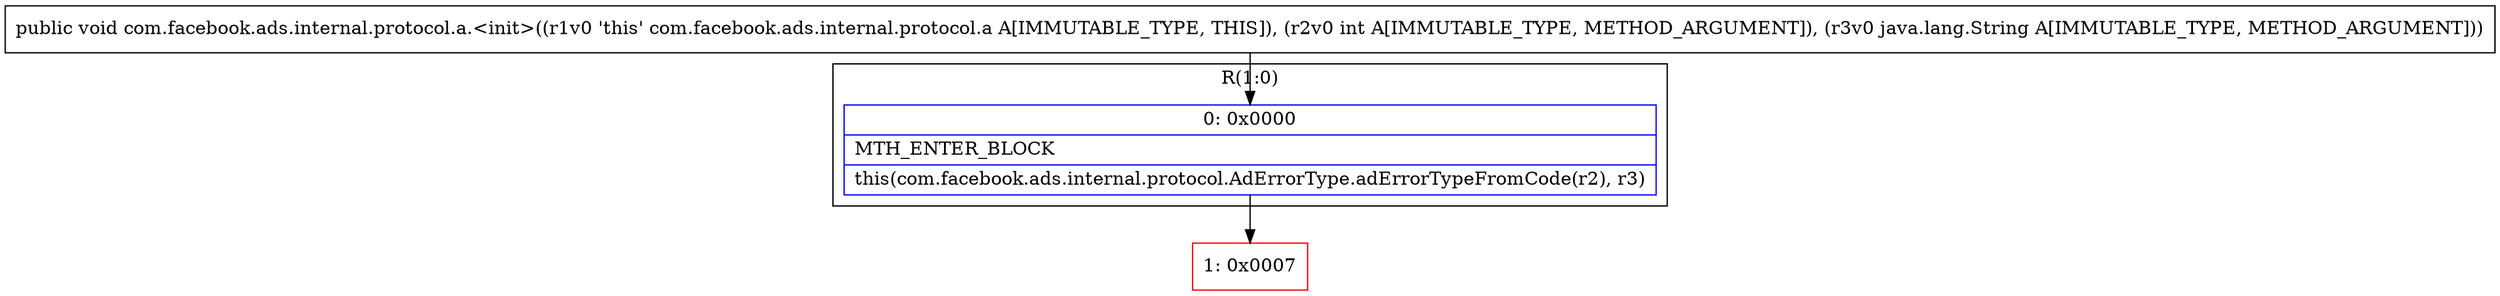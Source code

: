 digraph "CFG forcom.facebook.ads.internal.protocol.a.\<init\>(ILjava\/lang\/String;)V" {
subgraph cluster_Region_754971375 {
label = "R(1:0)";
node [shape=record,color=blue];
Node_0 [shape=record,label="{0\:\ 0x0000|MTH_ENTER_BLOCK\l|this(com.facebook.ads.internal.protocol.AdErrorType.adErrorTypeFromCode(r2), r3)\l}"];
}
Node_1 [shape=record,color=red,label="{1\:\ 0x0007}"];
MethodNode[shape=record,label="{public void com.facebook.ads.internal.protocol.a.\<init\>((r1v0 'this' com.facebook.ads.internal.protocol.a A[IMMUTABLE_TYPE, THIS]), (r2v0 int A[IMMUTABLE_TYPE, METHOD_ARGUMENT]), (r3v0 java.lang.String A[IMMUTABLE_TYPE, METHOD_ARGUMENT])) }"];
MethodNode -> Node_0;
Node_0 -> Node_1;
}

